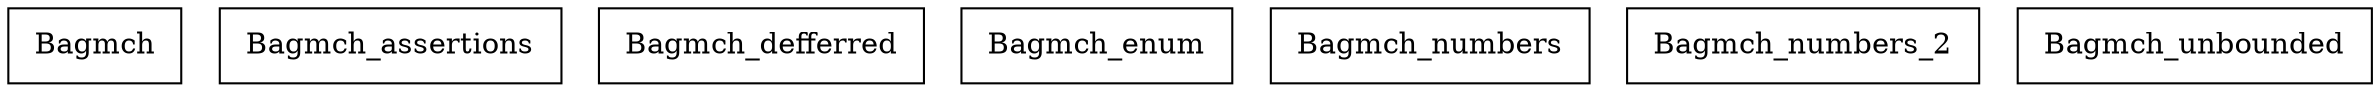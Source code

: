 digraph {
Bagmch [ label=" Bagmch " shape= box ]
Bagmch_assertions [ label=" Bagmch_assertions " shape= box ]
Bagmch_defferred [ label=" Bagmch_defferred " shape= box ]
Bagmch_enum [ label=" Bagmch_enum " shape= box ]
Bagmch_numbers [ label=" Bagmch_numbers " shape= box ]
Bagmch_numbers_2 [ label=" Bagmch_numbers_2 " shape= box ]
Bagmch_unbounded [ label=" Bagmch_unbounded " shape= box ]

}
